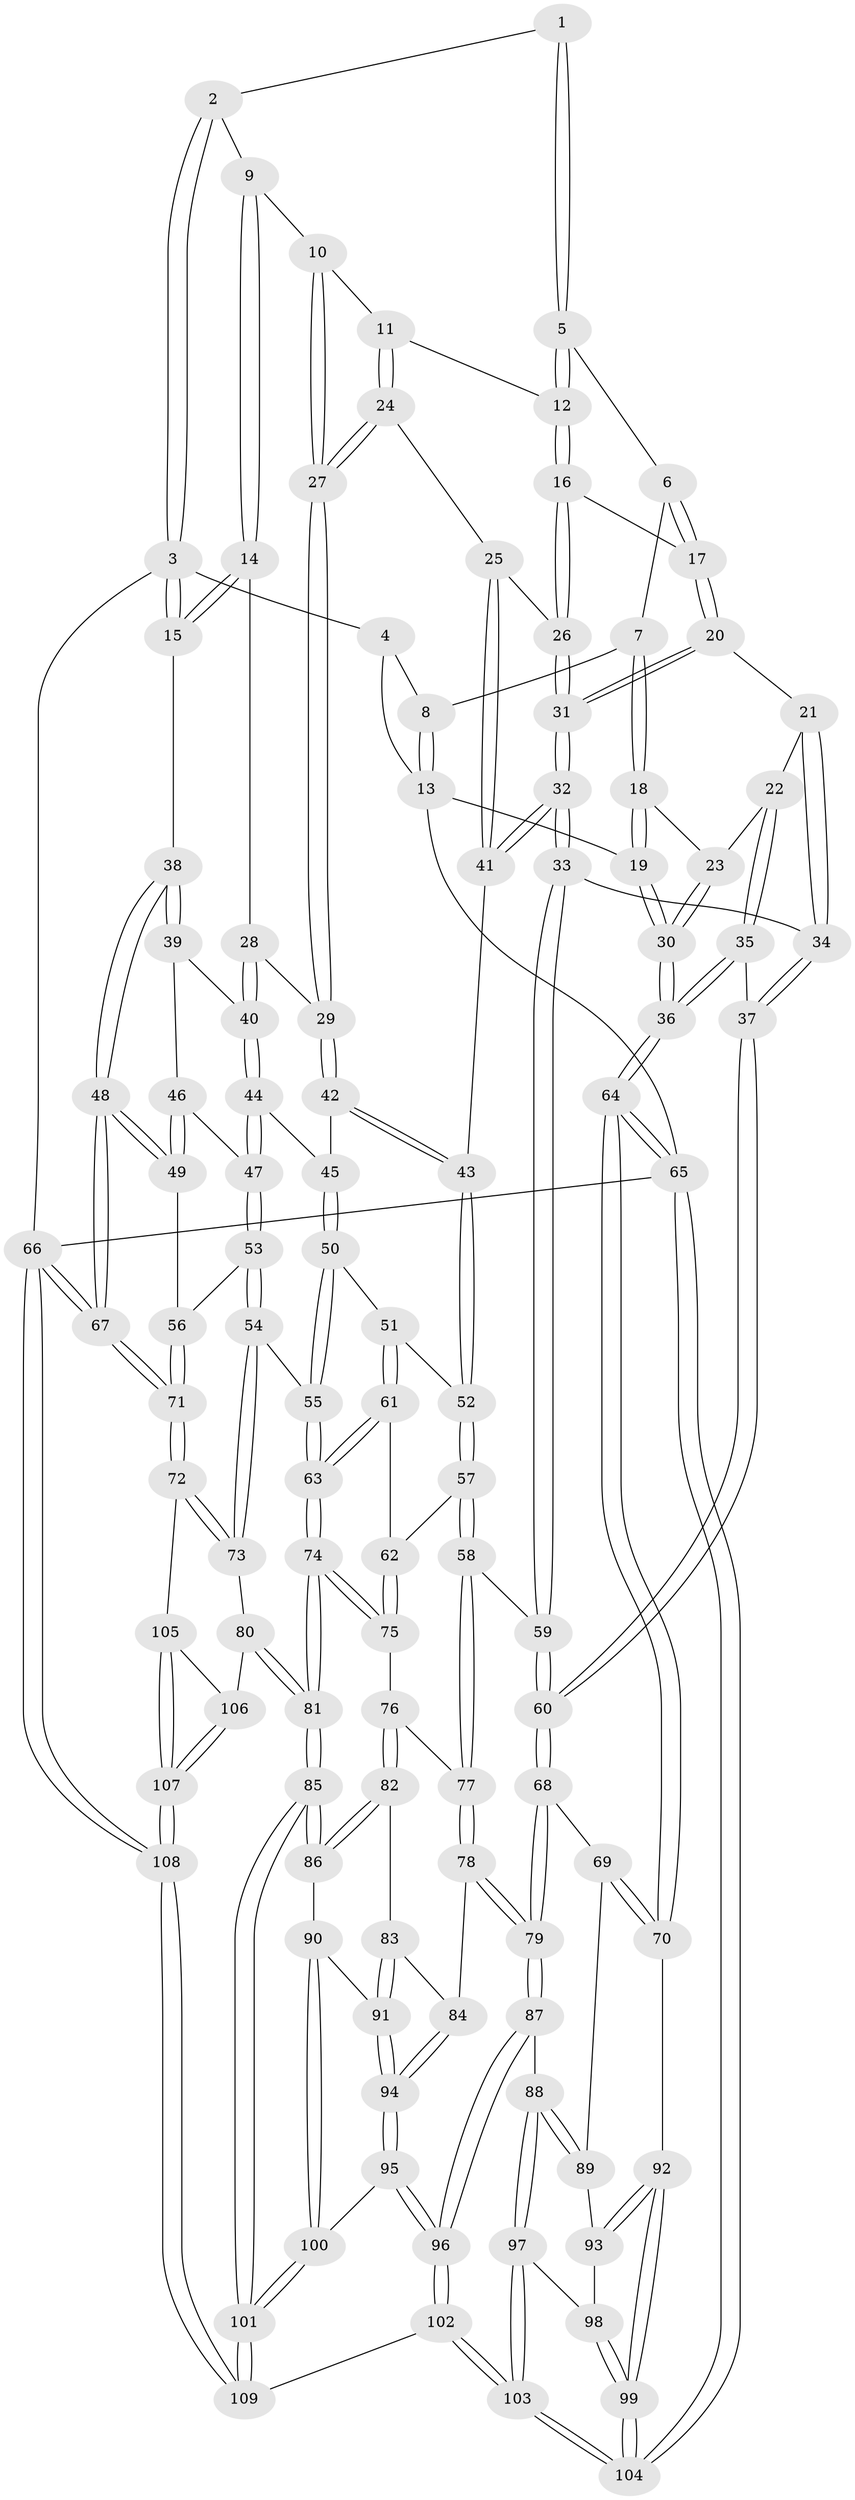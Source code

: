 // Generated by graph-tools (version 1.1) at 2025/01/03/09/25 05:01:20]
// undirected, 109 vertices, 269 edges
graph export_dot {
graph [start="1"]
  node [color=gray90,style=filled];
  1 [pos="+0.41523553171136823+0"];
  2 [pos="+0.5328229209346028+0"];
  3 [pos="+1+0"];
  4 [pos="+0.056966499759992566+0"];
  5 [pos="+0.3920382140926563+0"];
  6 [pos="+0.16411023916811346+0.10548463779063114"];
  7 [pos="+0.11895204963873367+0.10421774089071545"];
  8 [pos="+0.10868299048103132+0.08742869028836589"];
  9 [pos="+0.635685430934474+0.07135743726061573"];
  10 [pos="+0.6272613547469983+0.138525172332816"];
  11 [pos="+0.4443483996320661+0.14987487100117888"];
  12 [pos="+0.3930271833333117+0.11512093190392232"];
  13 [pos="+0+0"];
  14 [pos="+1+0.12295365006761853"];
  15 [pos="+1+0.013879906361959425"];
  16 [pos="+0.377348765753143+0.14390828551359708"];
  17 [pos="+0.24013725963115426+0.2048060506689577"];
  18 [pos="+0.10067563007606228+0.12934161145776782"];
  19 [pos="+0+0.2921201412340408"];
  20 [pos="+0.22670956539861534+0.2813790140921547"];
  21 [pos="+0.22411025295191045+0.28269652944826945"];
  22 [pos="+0.16764563355958817+0.3007612817039106"];
  23 [pos="+0.11125369136519683+0.22191555735392288"];
  24 [pos="+0.5669241190774384+0.28375891764650274"];
  25 [pos="+0.5216870433529527+0.3022065639084022"];
  26 [pos="+0.3845006606941882+0.2623095193686328"];
  27 [pos="+0.6340229800181276+0.2837212409301544"];
  28 [pos="+0.9244378279970669+0.18199992506046828"];
  29 [pos="+0.6462353424096363+0.2940318118336299"];
  30 [pos="+0+0.38680976716305376"];
  31 [pos="+0.32755808901173955+0.3313568876744819"];
  32 [pos="+0.35686156620068843+0.43213304089443644"];
  33 [pos="+0.3448906029462663+0.44864180027434264"];
  34 [pos="+0.2324427303587597+0.4434119577372285"];
  35 [pos="+0.039000174606415985+0.4439729699460015"];
  36 [pos="+0+0.469687678283857"];
  37 [pos="+0.10373034747353117+0.46799028521306113"];
  38 [pos="+1+0.303511852695237"];
  39 [pos="+0.9375680466948387+0.3909462123588204"];
  40 [pos="+0.8148321461241265+0.4203296165631696"];
  41 [pos="+0.4260369166110491+0.4248857798249773"];
  42 [pos="+0.6480778418280753+0.301550989200975"];
  43 [pos="+0.5075144340208491+0.47969428924318364"];
  44 [pos="+0.8000439832281082+0.43434966169297123"];
  45 [pos="+0.6923612132770196+0.3913424422968609"];
  46 [pos="+0.8768585204669449+0.4716660126895519"];
  47 [pos="+0.8126136223100456+0.46058822963452406"];
  48 [pos="+1+0.44098206844912524"];
  49 [pos="+0.9426116280571911+0.4901770595282669"];
  50 [pos="+0.6577827589290616+0.4771579657072641"];
  51 [pos="+0.5668792192243195+0.5155094367307091"];
  52 [pos="+0.5209480734814275+0.5039147398482287"];
  53 [pos="+0.8090540062399436+0.5773043203764255"];
  54 [pos="+0.7849374394760842+0.6001752721985607"];
  55 [pos="+0.7078159117853831+0.606247106731362"];
  56 [pos="+0.8699430058654676+0.5838921097768152"];
  57 [pos="+0.4667924696293296+0.5975316339393048"];
  58 [pos="+0.4608122154584926+0.5990059638350053"];
  59 [pos="+0.3412619872863056+0.5083120422449008"];
  60 [pos="+0.2562204481494961+0.6393681728720754"];
  61 [pos="+0.5918628234850386+0.5942085364555907"];
  62 [pos="+0.49274342519423875+0.6147631279454121"];
  63 [pos="+0.6539173650532173+0.6553419200067463"];
  64 [pos="+0+0.6641583655869723"];
  65 [pos="+0+1"];
  66 [pos="+1+1"];
  67 [pos="+1+0.7484438362683792"];
  68 [pos="+0.25669919734770535+0.6704606229931054"];
  69 [pos="+0.17907965158499972+0.7003119094251538"];
  70 [pos="+0+0.6814371657765811"];
  71 [pos="+1+0.749544382272959"];
  72 [pos="+1+0.758396950273994"];
  73 [pos="+0.8500199303725112+0.7873023955170846"];
  74 [pos="+0.6433352732891433+0.6853607505615789"];
  75 [pos="+0.5566189082469591+0.7084629919988727"];
  76 [pos="+0.5541751928793035+0.711082730421603"];
  77 [pos="+0.39552458729468937+0.6880337639122163"];
  78 [pos="+0.3507013391041686+0.7218401172837775"];
  79 [pos="+0.3140981868064221+0.72115238952818"];
  80 [pos="+0.7895776596935453+0.8286406843375005"];
  81 [pos="+0.732457662660903+0.8463355862415294"];
  82 [pos="+0.5397378001717953+0.7416894837873391"];
  83 [pos="+0.49332187097390534+0.7672293956166123"];
  84 [pos="+0.3520202540248306+0.7229214075433742"];
  85 [pos="+0.702495213698932+0.8861727337821519"];
  86 [pos="+0.5751003266161254+0.8494556959165265"];
  87 [pos="+0.28791630921338823+0.8372506538229648"];
  88 [pos="+0.28547789548385083+0.8393770307074153"];
  89 [pos="+0.16208728573231304+0.7932153172902358"];
  90 [pos="+0.5431354617685643+0.8600790752430911"];
  91 [pos="+0.47363749183671017+0.8515150429634476"];
  92 [pos="+0+0.727580340087126"];
  93 [pos="+0.1471435780851703+0.839595690817061"];
  94 [pos="+0.4471090838236554+0.8639254158259295"];
  95 [pos="+0.4243125308929844+0.9098960461994403"];
  96 [pos="+0.4005416409699113+0.9292916784697555"];
  97 [pos="+0.24112793473589125+0.883447840625904"];
  98 [pos="+0.1511895578738806+0.8528161834909693"];
  99 [pos="+0.08794670663597319+0.9286642789774134"];
  100 [pos="+0.5226310920965278+0.949183663916594"];
  101 [pos="+0.661707738400108+1"];
  102 [pos="+0.31791620039784196+1"];
  103 [pos="+0.21414002329628043+1"];
  104 [pos="+0.08786458123288542+1"];
  105 [pos="+0.9284736266779435+0.9334131709625315"];
  106 [pos="+0.8500103275227756+0.914038567455339"];
  107 [pos="+0.8886964720621217+1"];
  108 [pos="+0.8801233136933484+1"];
  109 [pos="+0.6641182211710424+1"];
  1 -- 2;
  1 -- 5;
  1 -- 5;
  2 -- 3;
  2 -- 3;
  2 -- 9;
  3 -- 4;
  3 -- 15;
  3 -- 15;
  3 -- 66;
  4 -- 8;
  4 -- 13;
  5 -- 6;
  5 -- 12;
  5 -- 12;
  6 -- 7;
  6 -- 17;
  6 -- 17;
  7 -- 8;
  7 -- 18;
  7 -- 18;
  8 -- 13;
  8 -- 13;
  9 -- 10;
  9 -- 14;
  9 -- 14;
  10 -- 11;
  10 -- 27;
  10 -- 27;
  11 -- 12;
  11 -- 24;
  11 -- 24;
  12 -- 16;
  12 -- 16;
  13 -- 19;
  13 -- 65;
  14 -- 15;
  14 -- 15;
  14 -- 28;
  15 -- 38;
  16 -- 17;
  16 -- 26;
  16 -- 26;
  17 -- 20;
  17 -- 20;
  18 -- 19;
  18 -- 19;
  18 -- 23;
  19 -- 30;
  19 -- 30;
  20 -- 21;
  20 -- 31;
  20 -- 31;
  21 -- 22;
  21 -- 34;
  21 -- 34;
  22 -- 23;
  22 -- 35;
  22 -- 35;
  23 -- 30;
  23 -- 30;
  24 -- 25;
  24 -- 27;
  24 -- 27;
  25 -- 26;
  25 -- 41;
  25 -- 41;
  26 -- 31;
  26 -- 31;
  27 -- 29;
  27 -- 29;
  28 -- 29;
  28 -- 40;
  28 -- 40;
  29 -- 42;
  29 -- 42;
  30 -- 36;
  30 -- 36;
  31 -- 32;
  31 -- 32;
  32 -- 33;
  32 -- 33;
  32 -- 41;
  32 -- 41;
  33 -- 34;
  33 -- 59;
  33 -- 59;
  34 -- 37;
  34 -- 37;
  35 -- 36;
  35 -- 36;
  35 -- 37;
  36 -- 64;
  36 -- 64;
  37 -- 60;
  37 -- 60;
  38 -- 39;
  38 -- 39;
  38 -- 48;
  38 -- 48;
  39 -- 40;
  39 -- 46;
  40 -- 44;
  40 -- 44;
  41 -- 43;
  42 -- 43;
  42 -- 43;
  42 -- 45;
  43 -- 52;
  43 -- 52;
  44 -- 45;
  44 -- 47;
  44 -- 47;
  45 -- 50;
  45 -- 50;
  46 -- 47;
  46 -- 49;
  46 -- 49;
  47 -- 53;
  47 -- 53;
  48 -- 49;
  48 -- 49;
  48 -- 67;
  48 -- 67;
  49 -- 56;
  50 -- 51;
  50 -- 55;
  50 -- 55;
  51 -- 52;
  51 -- 61;
  51 -- 61;
  52 -- 57;
  52 -- 57;
  53 -- 54;
  53 -- 54;
  53 -- 56;
  54 -- 55;
  54 -- 73;
  54 -- 73;
  55 -- 63;
  55 -- 63;
  56 -- 71;
  56 -- 71;
  57 -- 58;
  57 -- 58;
  57 -- 62;
  58 -- 59;
  58 -- 77;
  58 -- 77;
  59 -- 60;
  59 -- 60;
  60 -- 68;
  60 -- 68;
  61 -- 62;
  61 -- 63;
  61 -- 63;
  62 -- 75;
  62 -- 75;
  63 -- 74;
  63 -- 74;
  64 -- 65;
  64 -- 65;
  64 -- 70;
  64 -- 70;
  65 -- 104;
  65 -- 104;
  65 -- 66;
  66 -- 67;
  66 -- 67;
  66 -- 108;
  66 -- 108;
  67 -- 71;
  67 -- 71;
  68 -- 69;
  68 -- 79;
  68 -- 79;
  69 -- 70;
  69 -- 70;
  69 -- 89;
  70 -- 92;
  71 -- 72;
  71 -- 72;
  72 -- 73;
  72 -- 73;
  72 -- 105;
  73 -- 80;
  74 -- 75;
  74 -- 75;
  74 -- 81;
  74 -- 81;
  75 -- 76;
  76 -- 77;
  76 -- 82;
  76 -- 82;
  77 -- 78;
  77 -- 78;
  78 -- 79;
  78 -- 79;
  78 -- 84;
  79 -- 87;
  79 -- 87;
  80 -- 81;
  80 -- 81;
  80 -- 106;
  81 -- 85;
  81 -- 85;
  82 -- 83;
  82 -- 86;
  82 -- 86;
  83 -- 84;
  83 -- 91;
  83 -- 91;
  84 -- 94;
  84 -- 94;
  85 -- 86;
  85 -- 86;
  85 -- 101;
  85 -- 101;
  86 -- 90;
  87 -- 88;
  87 -- 96;
  87 -- 96;
  88 -- 89;
  88 -- 89;
  88 -- 97;
  88 -- 97;
  89 -- 93;
  90 -- 91;
  90 -- 100;
  90 -- 100;
  91 -- 94;
  91 -- 94;
  92 -- 93;
  92 -- 93;
  92 -- 99;
  92 -- 99;
  93 -- 98;
  94 -- 95;
  94 -- 95;
  95 -- 96;
  95 -- 96;
  95 -- 100;
  96 -- 102;
  96 -- 102;
  97 -- 98;
  97 -- 103;
  97 -- 103;
  98 -- 99;
  98 -- 99;
  99 -- 104;
  99 -- 104;
  100 -- 101;
  100 -- 101;
  101 -- 109;
  101 -- 109;
  102 -- 103;
  102 -- 103;
  102 -- 109;
  103 -- 104;
  103 -- 104;
  105 -- 106;
  105 -- 107;
  105 -- 107;
  106 -- 107;
  106 -- 107;
  107 -- 108;
  107 -- 108;
  108 -- 109;
  108 -- 109;
}
